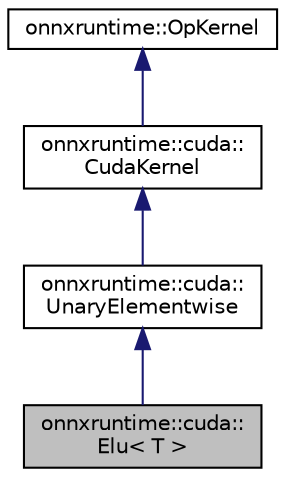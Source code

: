 digraph "onnxruntime::cuda::Elu&lt; T &gt;"
{
  edge [fontname="Helvetica",fontsize="10",labelfontname="Helvetica",labelfontsize="10"];
  node [fontname="Helvetica",fontsize="10",shape=record];
  Node0 [label="onnxruntime::cuda::\lElu\< T \>",height=0.2,width=0.4,color="black", fillcolor="grey75", style="filled", fontcolor="black"];
  Node1 -> Node0 [dir="back",color="midnightblue",fontsize="10",style="solid",fontname="Helvetica"];
  Node1 [label="onnxruntime::cuda::\lUnaryElementwise",height=0.2,width=0.4,color="black", fillcolor="white", style="filled",URL="$classonnxruntime_1_1cuda_1_1UnaryElementwise.html"];
  Node2 -> Node1 [dir="back",color="midnightblue",fontsize="10",style="solid",fontname="Helvetica"];
  Node2 [label="onnxruntime::cuda::\lCudaKernel",height=0.2,width=0.4,color="black", fillcolor="white", style="filled",URL="$classonnxruntime_1_1cuda_1_1CudaKernel.html"];
  Node3 -> Node2 [dir="back",color="midnightblue",fontsize="10",style="solid",fontname="Helvetica"];
  Node3 [label="onnxruntime::OpKernel",height=0.2,width=0.4,color="black", fillcolor="white", style="filled",URL="$classonnxruntime_1_1OpKernel.html"];
}
